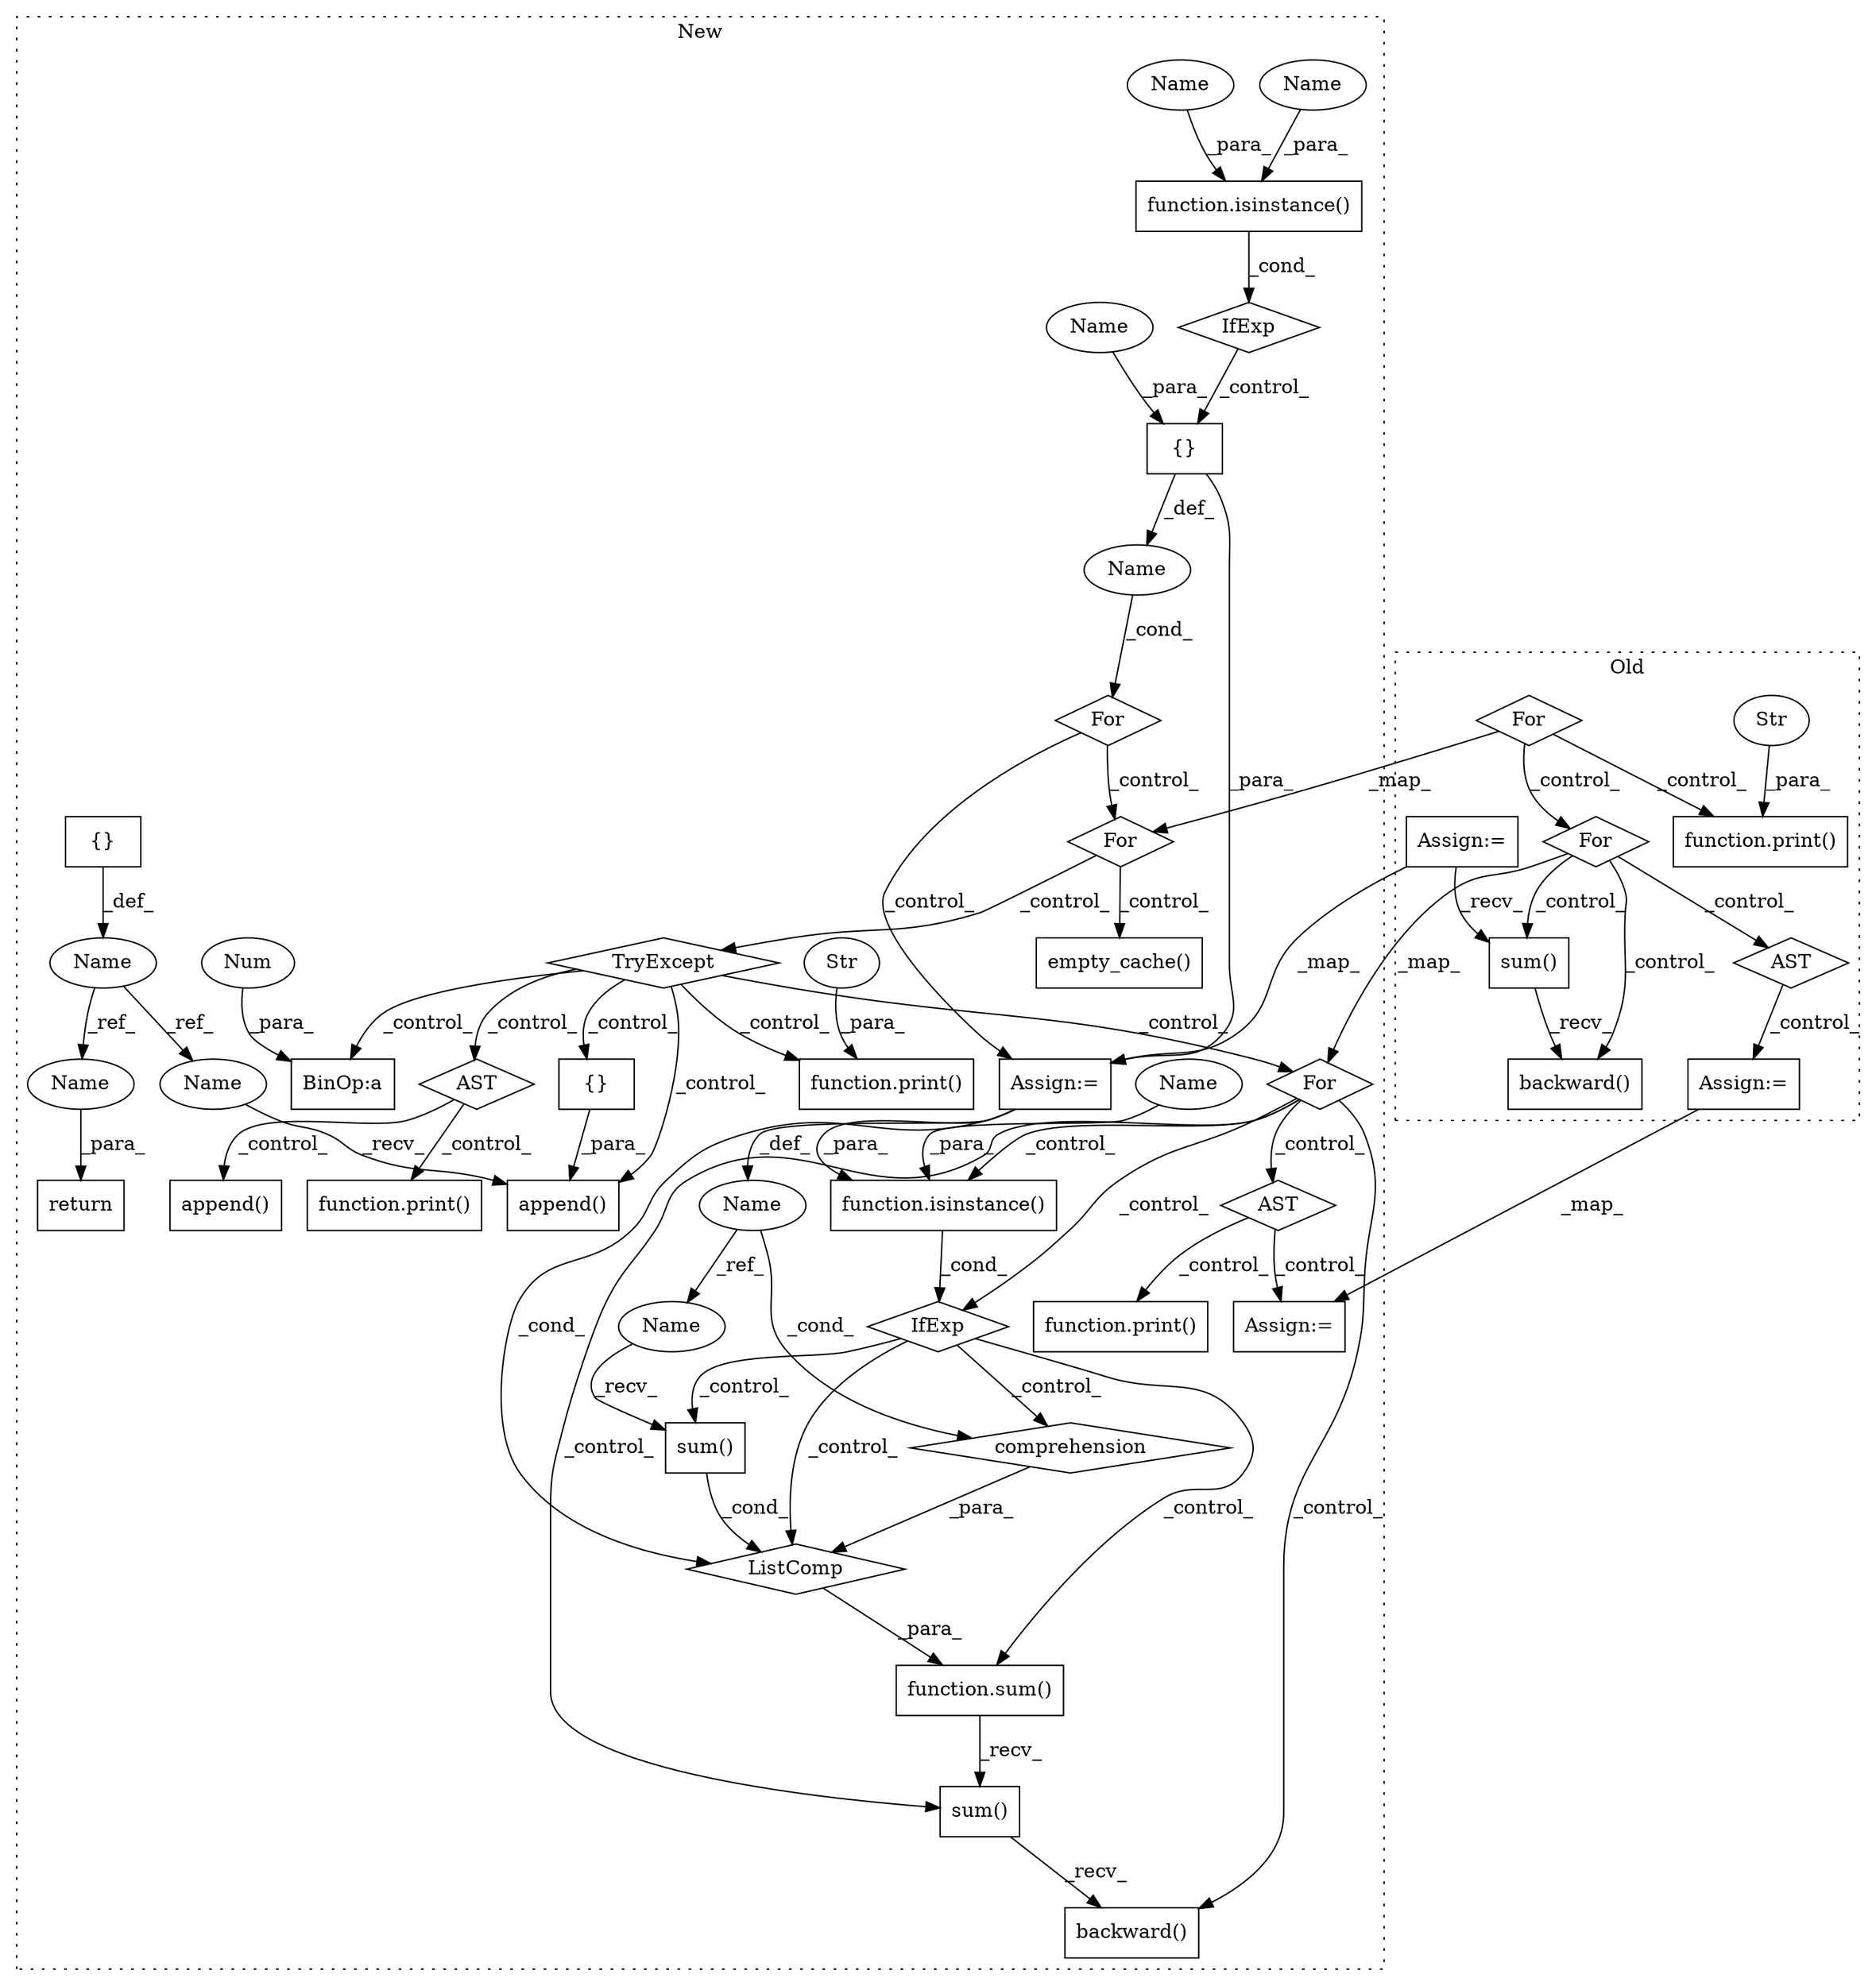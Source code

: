 digraph G {
subgraph cluster0 {
1 [label="function.print()" a="75" s="5137,5220" l="6,1" shape="box"];
3 [label="Str" a="66" s="5143" l="77" shape="ellipse"];
19 [label="For" a="107" s="4004,4052" l="4,10" shape="diamond"];
20 [label="AST" a="2" s="4678,0" l="6,0" shape="diamond"];
21 [label="sum()" a="75" s="4604" l="7" shape="box"];
22 [label="For" a="107" s="4449,4466" l="4,14" shape="diamond"];
31 [label="Assign:=" a="68" s="3726" l="3" shape="box"];
32 [label="Assign:=" a="68" s="4728" l="3" shape="box"];
35 [label="backward()" a="75" s="4604" l="18" shape="box"];
label = "Old";
style="dotted";
}
subgraph cluster1 {
2 [label="empty_cache()" a="75" s="5922" l="24" shape="box"];
4 [label="Name" a="87" s="4065" l="1" shape="ellipse"];
5 [label="function.print()" a="75" s="5057,5064" l="6,1" shape="box"];
6 [label="BinOp:a" a="82" s="5305" l="3" shape="box"];
7 [label="AST" a="2" s="4988,0" l="7,0" shape="diamond"];
8 [label="{}" a="59" s="4108,4114" l="1,0" shape="box"];
9 [label="AST" a="2" s="5825,0" l="7,0" shape="diamond"];
10 [label="{}" a="59" s="5775,5810" l="1,0" shape="box"];
11 [label="function.print()" a="75" s="5649,5742" l="6,1" shape="box"];
12 [label="Str" a="66" s="5655" l="87" shape="ellipse"];
13 [label="function.print()" a="75" s="5864,5871" l="6,1" shape="box"];
14 [label="sum()" a="75" s="4854" l="8" shape="box"];
15 [label="TryExcept" a="71" s="4648" l="21" shape="diamond"];
16 [label="sum()" a="75" s="4848" l="65" shape="box"];
17 [label="function.isinstance()" a="75" s="4079,4101" l="11,1" shape="box"];
18 [label="For" a="107" s="4181,4229" l="4,14" shape="diamond"];
23 [label="For" a="107" s="4669,4686" l="4,22" shape="diamond"];
24 [label="ListComp" a="106" s="4853" l="22" shape="diamond"];
25 [label="function.isinstance()" a="75" s="4880,4898" l="11,1" shape="box"];
26 [label="For" a="107" s="4061,4115" l="4,10" shape="diamond"];
27 [label="Num" a="76" s="5308" l="3" shape="ellipse"];
28 [label="comprehension" a="45" s="4863" l="3" shape="diamond"];
29 [label="function.sum()" a="75" s="4849,4875" l="4,1" shape="box"];
30 [label="Assign:=" a="68" s="4126" l="3" shape="box"];
33 [label="Assign:=" a="68" s="5094" l="3" shape="box"];
34 [label="backward()" a="75" s="4848" l="76" shape="box"];
36 [label="IfExp" a="51" s="4075,4102" l="4,6" shape="diamond"];
37 [label="append()" a="75" s="5760,5811" l="15,1" shape="box"];
38 [label="{}" a="59" s="3796,3796" l="2,1" shape="box"];
39 [label="Name" a="87" s="3786" l="7" shape="ellipse"];
40 [label="return" a="93" s="5951" l="7" shape="box"];
41 [label="IfExp" a="51" s="4876,4899" l="4,6" shape="diamond"];
42 [label="append()" a="75" s="5889,5908" l="15,1" shape="box"];
43 [label="Name" a="87" s="4867" l="2" shape="ellipse"];
44 [label="Name" a="87" s="4854" l="2" shape="ellipse"];
45 [label="Name" a="87" s="5958" l="7" shape="ellipse"];
46 [label="Name" a="87" s="5760" l="7" shape="ellipse"];
47 [label="Name" a="87" s="4894" l="4" shape="ellipse"];
48 [label="Name" a="87" s="4097" l="4" shape="ellipse"];
49 [label="Name" a="87" s="4090" l="5" shape="ellipse"];
50 [label="Name" a="87" s="4109" l="5" shape="ellipse"];
label = "New";
style="dotted";
}
3 -> 1 [label="_para_"];
4 -> 26 [label="_cond_"];
7 -> 33 [label="_control_"];
7 -> 5 [label="_control_"];
8 -> 4 [label="_def_"];
8 -> 30 [label="_para_"];
9 -> 42 [label="_control_"];
9 -> 13 [label="_control_"];
10 -> 37 [label="_para_"];
12 -> 11 [label="_para_"];
14 -> 24 [label="_cond_"];
15 -> 9 [label="_control_"];
15 -> 10 [label="_control_"];
15 -> 37 [label="_control_"];
15 -> 11 [label="_control_"];
15 -> 6 [label="_control_"];
15 -> 23 [label="_control_"];
16 -> 34 [label="_recv_"];
17 -> 36 [label="_cond_"];
18 -> 15 [label="_control_"];
18 -> 2 [label="_control_"];
19 -> 1 [label="_control_"];
19 -> 18 [label="_map_"];
19 -> 22 [label="_control_"];
20 -> 32 [label="_control_"];
21 -> 35 [label="_recv_"];
22 -> 21 [label="_control_"];
22 -> 20 [label="_control_"];
22 -> 35 [label="_control_"];
22 -> 23 [label="_map_"];
23 -> 7 [label="_control_"];
23 -> 34 [label="_control_"];
23 -> 25 [label="_control_"];
23 -> 16 [label="_control_"];
23 -> 41 [label="_control_"];
24 -> 29 [label="_para_"];
25 -> 41 [label="_cond_"];
26 -> 18 [label="_control_"];
26 -> 30 [label="_control_"];
27 -> 6 [label="_para_"];
28 -> 24 [label="_para_"];
29 -> 16 [label="_recv_"];
30 -> 25 [label="_para_"];
30 -> 24 [label="_cond_"];
30 -> 43 [label="_def_"];
31 -> 30 [label="_map_"];
31 -> 21 [label="_recv_"];
32 -> 33 [label="_map_"];
36 -> 8 [label="_control_"];
38 -> 39 [label="_def_"];
39 -> 45 [label="_ref_"];
39 -> 46 [label="_ref_"];
41 -> 24 [label="_control_"];
41 -> 14 [label="_control_"];
41 -> 29 [label="_control_"];
41 -> 28 [label="_control_"];
43 -> 28 [label="_cond_"];
43 -> 44 [label="_ref_"];
44 -> 14 [label="_recv_"];
45 -> 40 [label="_para_"];
46 -> 37 [label="_recv_"];
47 -> 25 [label="_para_"];
48 -> 17 [label="_para_"];
49 -> 17 [label="_para_"];
50 -> 8 [label="_para_"];
}